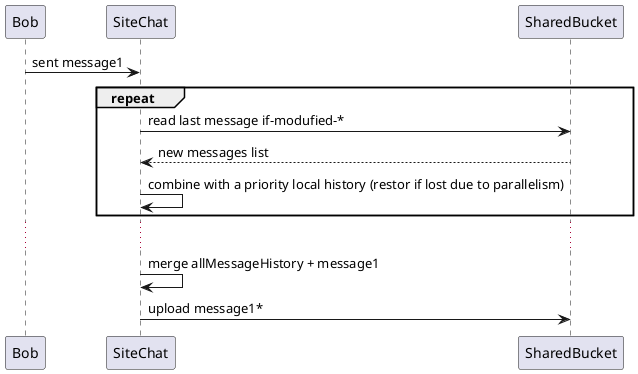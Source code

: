@startuml

Bob -> SiteChat: sent message1

group repeat
SiteChat -> SharedBucket: read last message if-modufied-*
SharedBucket --> SiteChat: new messages list
SiteChat -> SiteChat: combine with a priority local history (restor if lost due to parallelism)
end

...

SiteChat -> SiteChat: merge allMessageHistory + message1
SiteChat -> SharedBucket: upload message1*

@enduml
